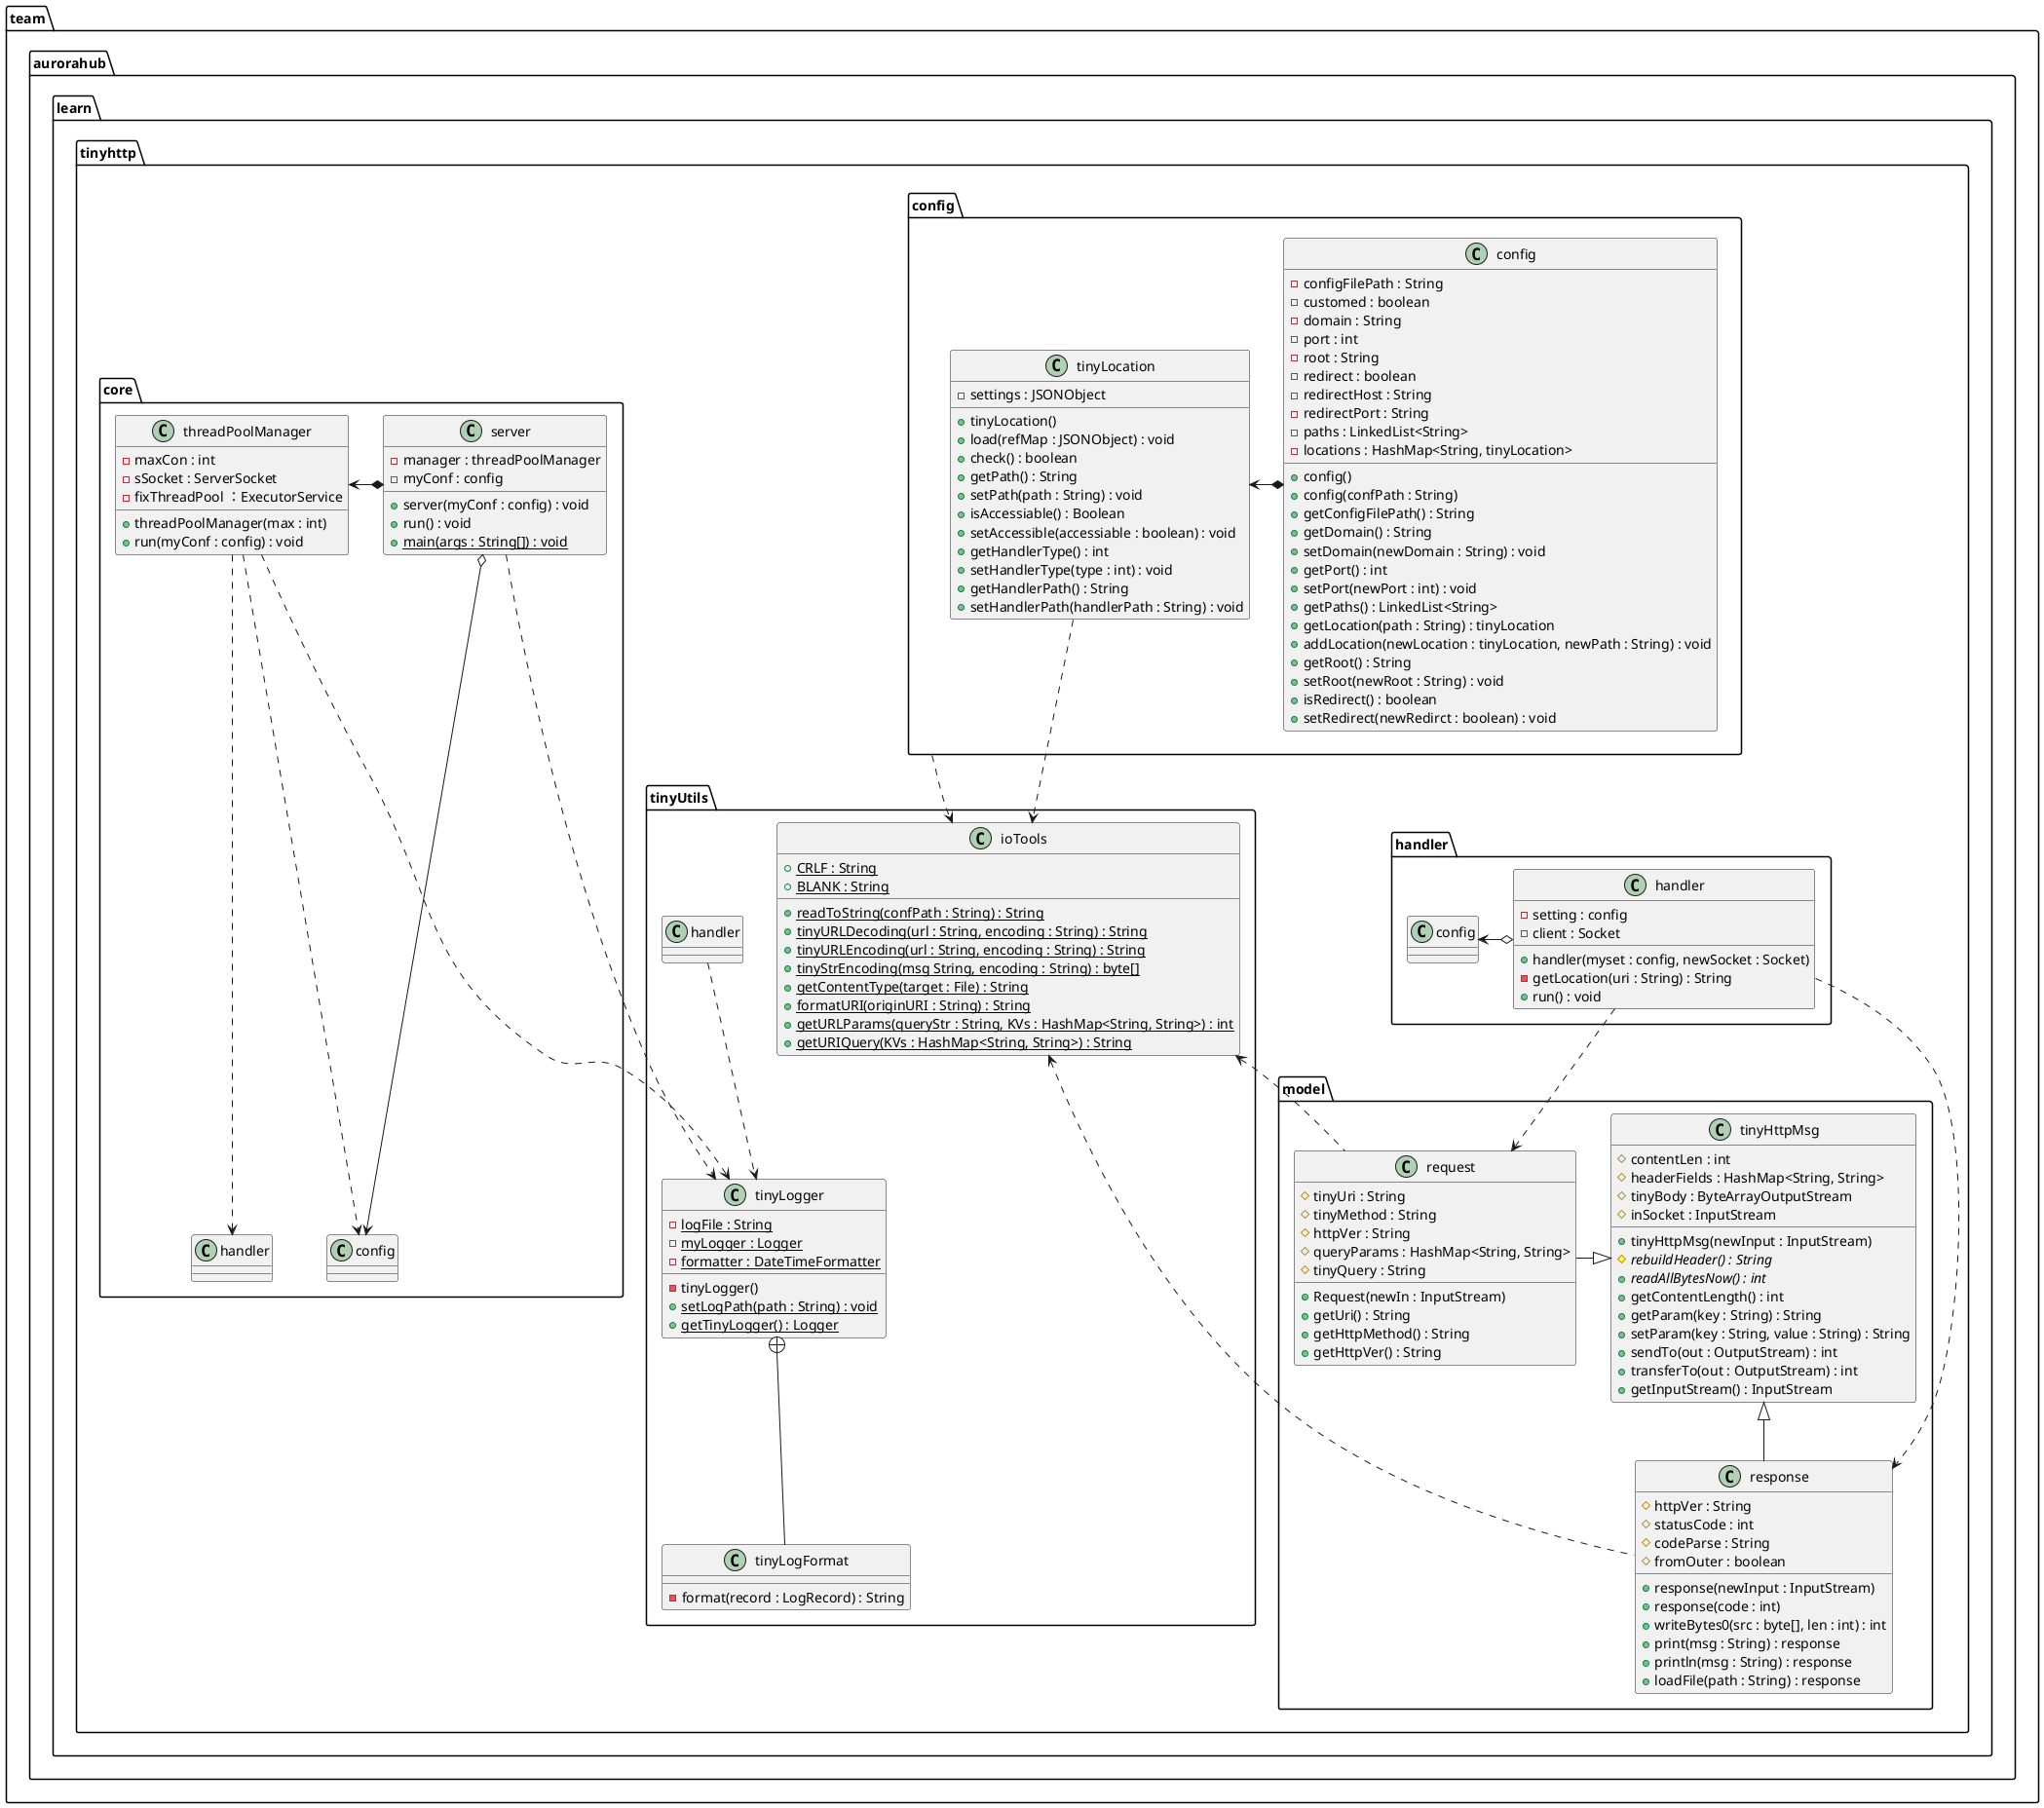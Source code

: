 @startuml tinyhttp
package team.aurorahub.learn.tinyhttp{

    package team.aurorahub.learn.tinyhttp.config{
        class tinyLocation {
            -settings : JSONObject
            +tinyLocation()
            +load(refMap : JSONObject) : void
            +check() : boolean
            +getPath() : String
            +setPath(path : String) : void
            +isAccessiable() : Boolean
            +setAccessible(accessiable : boolean) : void
            +getHandlerType() : int
            +setHandlerType(type : int) : void
            +getHandlerPath() : String
            +setHandlerPath(handlerPath : String) : void
        }

        class config{
            -configFilePath : String
            -customed : boolean
            -domain : String
            -port : int
            -root : String
            -redirect : boolean
            -redirectHost : String
            -redirectPort : String
            -paths : LinkedList<String>
            -locations : HashMap<String, tinyLocation>
            +config()
            +config(confPath : String)
            +getConfigFilePath() : String
            +getDomain() : String
            +setDomain(newDomain : String) : void
            +getPort() : int
            +setPort(newPort : int) : void
            +getPaths() : LinkedList<String>
            +getLocation(path : String) : tinyLocation
            +addLocation(newLocation : tinyLocation, newPath : String) : void
            +getRoot() : String
            +setRoot(newRoot : String) : void
            +isRedirect() : boolean
            +setRedirect(newRedirct : boolean) : void
        }

        config *-left-> tinyLocation
    }

    package team.aurorahub.learn.tinyhttp.model{
        class tinyHttpMsg{
            #contentLen : int
            #headerFields : HashMap<String, String>
            #tinyBody : ByteArrayOutputStream
            #inSocket : InputStream
            +tinyHttpMsg(newInput : InputStream)
            #{abstract}rebuildHeader() : String
            +{abstract}readAllBytesNow() : int
            +getContentLength() : int
            +getParam(key : String) : String
            +setParam(key : String, value : String) : String
            +sendTo(out : OutputStream) : int
            +transferTo(out : OutputStream) : int
            +getInputStream() : InputStream
        }

        class request{
            #tinyUri : String
            #tinyMethod : String
            #httpVer : String
            #queryParams : HashMap<String, String>
            #tinyQuery : String
            +Request(newIn : InputStream)
            +getUri() : String
            +getHttpMethod() : String
            +getHttpVer() : String
        }

        tinyHttpMsg <|-left- request

        class response{
            #httpVer : String
            #statusCode : int
            #codeParse : String
            #fromOuter : boolean
            +response(newInput : InputStream)
            +response(code : int)
            +writeBytes0(src : byte[], len : int) : int
            +print(msg : String) : response
            +println(msg : String) : response
            +loadFile(path : String) : response
        }

        tinyHttpMsg <|-- response
    }
    package team.aurorahub.learn.tinyhttp.handler{

        class handler{
            -setting : config
            -client : Socket
            +handler(myset : config, newSocket : Socket)
            -getLocation(uri : String) : String
            +run() : void
        }

        handler o-left-> config
        handler .right.> request
        handler ...> response
    }

    package team.aurorahub.learn.tinyhttp.core{
        class threadPoolManager{
            -maxCon : int
            -sSocket : ServerSocket
            -fixThreadPool ：ExecutorService
            +threadPoolManager(max : int)
            +run(myConf : config) : void
        }
        threadPoolManager ...> config
        threadPoolManager ...> handler

        class server{
            -manager : threadPoolManager
            -myConf : config
            +server(myConf : config) : void
            +run() : void
            +{static}main(args : String[]) : void
        }
        server *-right-> threadPoolManager
        server o--> config
    }

    package team.aurorahub.learn.tinyhttp.tinyUtils{
        class ioTools{
            +{static}CRLF : String
            +{static}BLANK : String
            +{static}readToString(confPath : String) : String
            +{static}tinyURLDecoding(url : String, encoding : String) : String
            +{static}tinyURLEncoding(url : String, encoding : String) : String
            +{static}tinyStrEncoding(msg String, encoding : String) : byte[]
            +{static}getContentType(target : File) : String
            +{static}formatURI(originURI : String) : String
            +{static}getURLParams(queryStr : String, KVs : HashMap<String, String>) : int
            +{static}getURIQuery(KVs : HashMap<String, String>) : String
        }

        class tinyLogger{
            -{static}logFile : String
            -{static}myLogger : Logger
            -{static}formatter : DateTimeFormatter
            -tinyLogger()
            +{static}setLogPath(path : String) : void
            +{static}getTinyLogger() : Logger
        }

        handler .down.> tinyLogger
        server .down.> tinyLogger
        threadPoolManager ...>tinyLogger

        class tinyLogFormat{
            -format(record : LogRecord) : String
        }

        tinyLogger+--tinyLogFormat
    }
    tinyLocation .down.> ioTools
    config .down.> ioTools
    response .up.> ioTools
    request .up.> ioTools
}
@enduml
